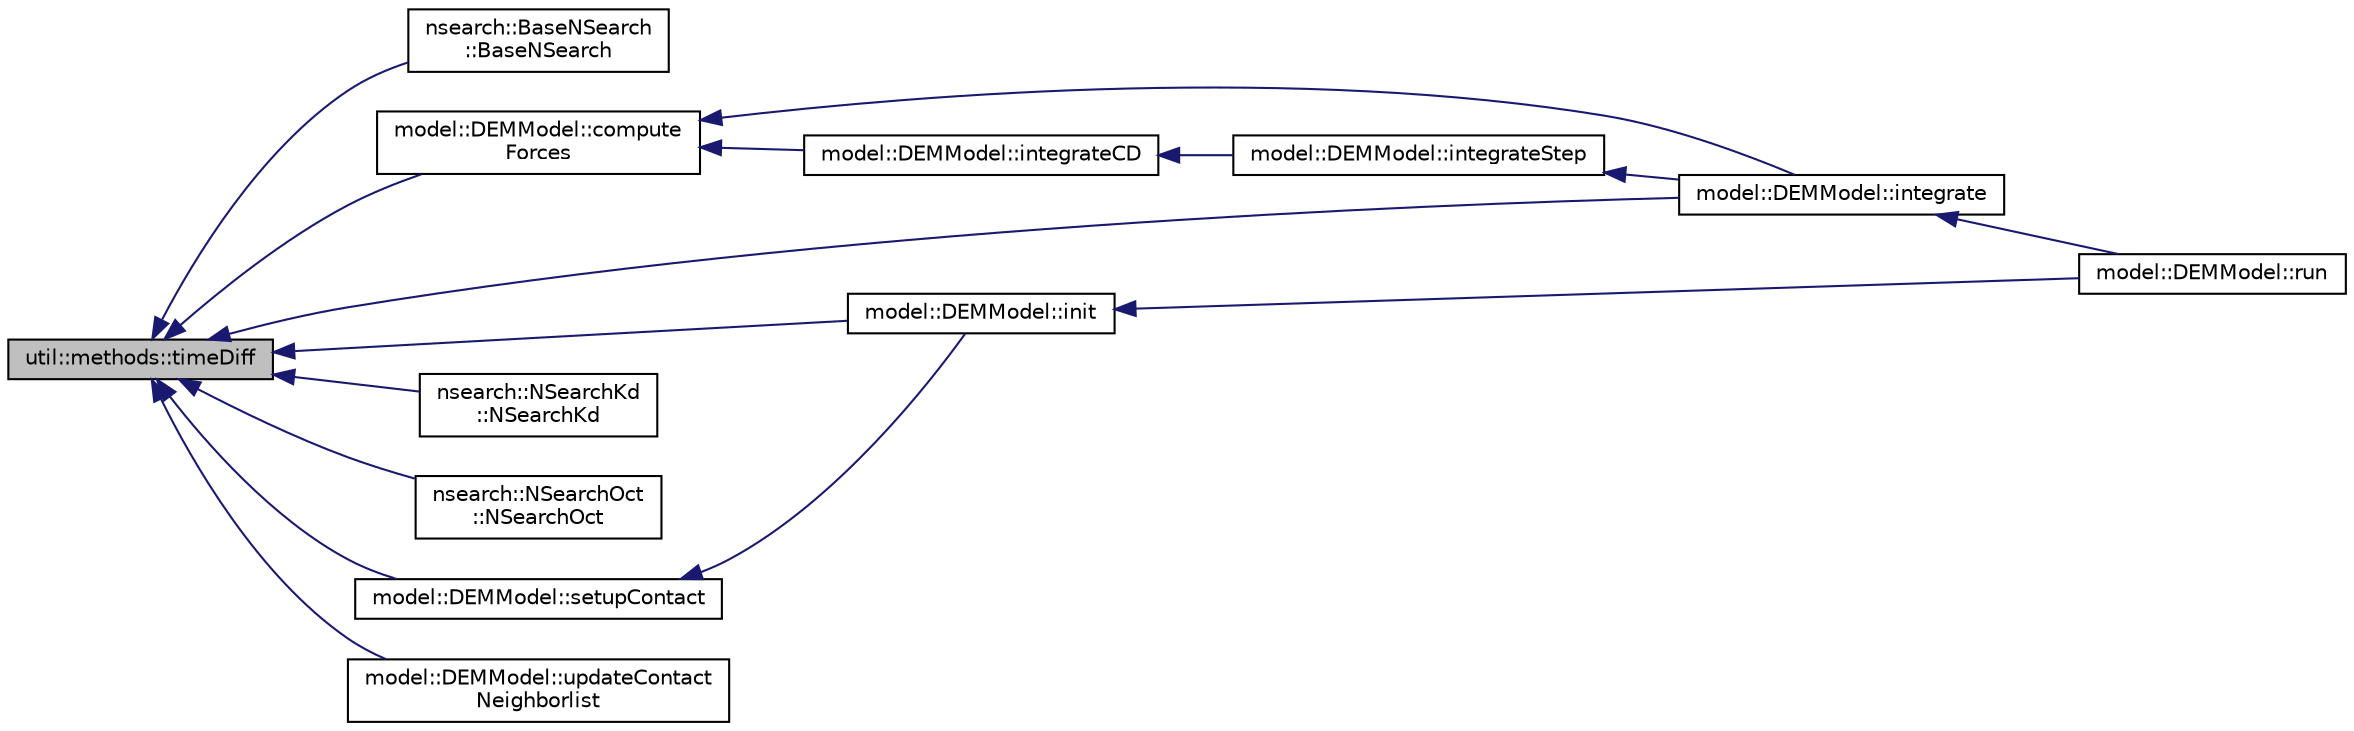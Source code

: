 digraph "util::methods::timeDiff"
{
  edge [fontname="Helvetica",fontsize="10",labelfontname="Helvetica",labelfontsize="10"];
  node [fontname="Helvetica",fontsize="10",shape=record];
  rankdir="LR";
  Node39 [label="util::methods::timeDiff",height=0.2,width=0.4,color="black", fillcolor="grey75", style="filled", fontcolor="black"];
  Node39 -> Node40 [dir="back",color="midnightblue",fontsize="10",style="solid",fontname="Helvetica"];
  Node40 [label="nsearch::BaseNSearch\l::BaseNSearch",height=0.2,width=0.4,color="black", fillcolor="white", style="filled",URL="$classnsearch_1_1BaseNSearch.html#adea5c75c442a832236481a5836c6368d",tooltip="Constructor. "];
  Node39 -> Node41 [dir="back",color="midnightblue",fontsize="10",style="solid",fontname="Helvetica"];
  Node41 [label="model::DEMModel::compute\lForces",height=0.2,width=0.4,color="black", fillcolor="white", style="filled",URL="$classmodel_1_1DEMModel.html#aa6280fa8bb694b07e3d7867f618660ca",tooltip="Computes peridynamic forces and contact forces. "];
  Node41 -> Node42 [dir="back",color="midnightblue",fontsize="10",style="solid",fontname="Helvetica"];
  Node42 [label="model::DEMModel::integrate",height=0.2,width=0.4,color="black", fillcolor="white", style="filled",URL="$classmodel_1_1DEMModel.html#a209921f6ad32b4f193c25d7923c7e25c",tooltip="Perform time integration. "];
  Node42 -> Node43 [dir="back",color="midnightblue",fontsize="10",style="solid",fontname="Helvetica"];
  Node43 [label="model::DEMModel::run",height=0.2,width=0.4,color="black", fillcolor="white", style="filled",URL="$classmodel_1_1DEMModel.html#ae8eba7a12449983fa10d07e3b7374512",tooltip="Main driver to simulate. "];
  Node41 -> Node44 [dir="back",color="midnightblue",fontsize="10",style="solid",fontname="Helvetica"];
  Node44 [label="model::DEMModel::integrateCD",height=0.2,width=0.4,color="black", fillcolor="white", style="filled",URL="$classmodel_1_1DEMModel.html#abd7dd108a6c28579f46f4782e95d2ff6",tooltip="Perform time integration using central-difference scheme. "];
  Node44 -> Node45 [dir="back",color="midnightblue",fontsize="10",style="solid",fontname="Helvetica"];
  Node45 [label="model::DEMModel::integrateStep",height=0.2,width=0.4,color="black", fillcolor="white", style="filled",URL="$classmodel_1_1DEMModel.html#a482cc830bfc95a67f6c3c9e22999a115",tooltip="Performs one time step. "];
  Node45 -> Node42 [dir="back",color="midnightblue",fontsize="10",style="solid",fontname="Helvetica"];
  Node39 -> Node46 [dir="back",color="midnightblue",fontsize="10",style="solid",fontname="Helvetica"];
  Node46 [label="model::DEMModel::init",height=0.2,width=0.4,color="black", fillcolor="white", style="filled",URL="$classmodel_1_1DEMModel.html#a934129b5f683dc4ce250b8c9a6fc9228",tooltip="Initialize remaining data members. "];
  Node46 -> Node43 [dir="back",color="midnightblue",fontsize="10",style="solid",fontname="Helvetica"];
  Node39 -> Node42 [dir="back",color="midnightblue",fontsize="10",style="solid",fontname="Helvetica"];
  Node39 -> Node47 [dir="back",color="midnightblue",fontsize="10",style="solid",fontname="Helvetica"];
  Node47 [label="nsearch::NSearchKd\l::NSearchKd",height=0.2,width=0.4,color="black", fillcolor="white", style="filled",URL="$classnsearch_1_1NSearchKd.html#af1ff19e0a2418323f4e36bf19db9c0a1",tooltip="Constructor. "];
  Node39 -> Node48 [dir="back",color="midnightblue",fontsize="10",style="solid",fontname="Helvetica"];
  Node48 [label="nsearch::NSearchOct\l::NSearchOct",height=0.2,width=0.4,color="black", fillcolor="white", style="filled",URL="$classnsearch_1_1NSearchOct.html#a488112272f9c891f33e31396aea8386e",tooltip="Constructor. "];
  Node39 -> Node49 [dir="back",color="midnightblue",fontsize="10",style="solid",fontname="Helvetica"];
  Node49 [label="model::DEMModel::setupContact",height=0.2,width=0.4,color="black", fillcolor="white", style="filled",URL="$classmodel_1_1DEMModel.html#a214e43cda5ec99caef8804bf83530037",tooltip="Creates particles in a given container. "];
  Node49 -> Node46 [dir="back",color="midnightblue",fontsize="10",style="solid",fontname="Helvetica"];
  Node39 -> Node50 [dir="back",color="midnightblue",fontsize="10",style="solid",fontname="Helvetica"];
  Node50 [label="model::DEMModel::updateContact\lNeighborlist",height=0.2,width=0.4,color="black", fillcolor="white", style="filled",URL="$classmodel_1_1DEMModel.html#a564305aad8d3372c9d84d97f31226398",tooltip="Creates neighborlist of particles. "];
}
